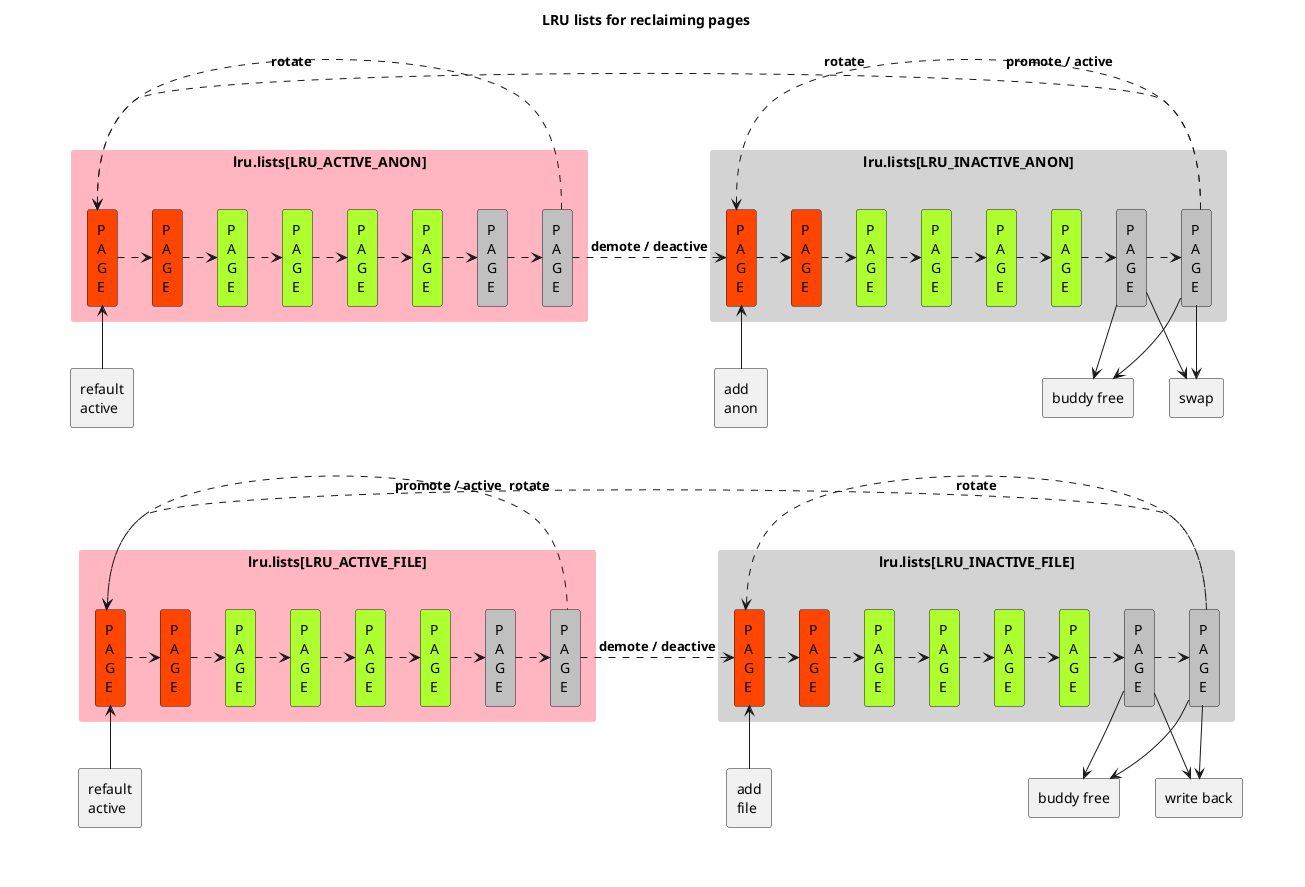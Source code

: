 @startuml
skinparam ComponentStyle rectangle
skinparam Card {
    BorderColor transparent
    FontSize 0
}
skinparam RectangleBorderColor transparent

title LRU lists for reclaiming pages

card {

card r1 {
rectangle "lru.lists[LRU_INACTIVE_ANON]" as iact_anon #LightGray {
    component "P\nA\nG\nE" as ia_p1 #OrangeRed
    component "P\nA\nG\nE" as ia_p2 #OrangeRed
    component "P\nA\nG\nE" as ia_p3 #GreenYellow
    component "P\nA\nG\nE" as ia_p4 #GreenYellow
    component "P\nA\nG\nE" as ia_p5 #GreenYellow
    component "P\nA\nG\nE" as ia_p6 #GreenYellow
    component "P\nA\nG\nE" as ia_p7 #Silver
    component "P\nA\nG\nE" as ia_p8 #Silver

    ia_p1-right.>ia_p2
    ia_p2-right.>ia_p3
    ia_p3-right.>ia_p4
    ia_p4-right.>ia_p5
    ia_p5-right.>ia_p6
    ia_p6-right.>ia_p7
    ia_p7-right.>ia_p8

    ia_p1<-right.ia_p8 : **rotate**
}

rectangle "lru.lists[LRU_ACTIVE_ANON]" as act_anon #LightPink {
    component "P\nA\nG\nE" as aa_p1 #OrangeRed
    component "P\nA\nG\nE" as aa_p2 #OrangeRed
    component "P\nA\nG\nE" as aa_p3 #GreenYellow
    component "P\nA\nG\nE" as aa_p4 #GreenYellow
    component "P\nA\nG\nE" as aa_p5 #GreenYellow
    component "P\nA\nG\nE" as aa_p6 #GreenYellow
    component "P\nA\nG\nE" as aa_p7 #Silver
    component "P\nA\nG\nE" as aa_p8 #Silver

    aa_p1-right.>aa_p2
    aa_p2-right.>aa_p3
    aa_p3-right.>aa_p4
    aa_p4-right.>aa_p5
    aa_p5-right.>aa_p6
    aa_p6-right.>aa_p7
    aa_p7-right.>aa_p8

    aa_p1<-right.aa_p8 : **rotate**
}

' layout
'act_anon-up-iact_anon

' links
aa_p8-right.>ia_p1 : **demote / deactive**
ia_p8-right.>aa_p1 : **promote / active**

aa_p1<-down-[refault\nactive]
ia_p1<-down-[add\nanon]

ia_p7-down->[swap]
ia_p7-down->[buddy free]
ia_p8-down->[swap]
ia_p8-down->[buddy free]
}

card r2 {
rectangle "lru.lists[LRU_INACTIVE_FILE]" as ifct_file #LightGray {
    component "P\nA\nG\nE" as if_p1 #OrangeRed
    component "P\nA\nG\nE" as if_p2 #OrangeRed
    component "P\nA\nG\nE" as if_p3 #GreenYellow
    component "P\nA\nG\nE" as if_p4 #GreenYellow
    component "P\nA\nG\nE" as if_p5 #GreenYellow
    component "P\nA\nG\nE" as if_p6 #GreenYellow
    component "P\nA\nG\nE" as if_p7 #Silver
    component "P\nA\nG\nE" as if_p8 #Silver

    if_p1-right.>if_p2
    if_p2-right.>if_p3
    if_p3-right.>if_p4
    if_p4-right.>if_p5
    if_p5-right.>if_p6
    if_p6-right.>if_p7
    if_p7-right.>if_p8

    if_p1<-right.if_p8 : **rotate**
}

rectangle "lru.lists[LRU_ACTIVE_FILE]" as act_file #LightPink {
    component "P\nA\nG\nE" as af_p1 #OrangeRed
    component "P\nA\nG\nE" as af_p2 #OrangeRed
    component "P\nA\nG\nE" as af_p3 #GreenYellow
    component "P\nA\nG\nE" as af_p4 #GreenYellow
    component "P\nA\nG\nE" as af_p5 #GreenYellow
    component "P\nA\nG\nE" as af_p6 #GreenYellow
    component "P\nA\nG\nE" as af_p7 #Silver
    component "P\nA\nG\nE" as af_p8 #Silver

    af_p1-right.>af_p2
    af_p2-right.>af_p3
    af_p3-right.>af_p4
    af_p4-right.>af_p5
    af_p5-right.>af_p6
    af_p6-right.>af_p7
    af_p7-right.>af_p8

    af_p1<-right.af_p8 : **rotate**
}

component "refault\nactive" as refault
component "buddy free" as bfree

' layout
'act_file-up-ifct_file

' links
af_p8-right.>if_p1 : **demote / deactive**
if_p8-right.>af_p1 : **promote / active**

af_p1<-down-refault
if_p1<-down-[add\nfile]

if_p7-down->[write back]
if_p7-down->bfree
if_p8-down->[write back]
if_p8-down->bfree
}

r2-up[hidden]--r1
}

@enduml